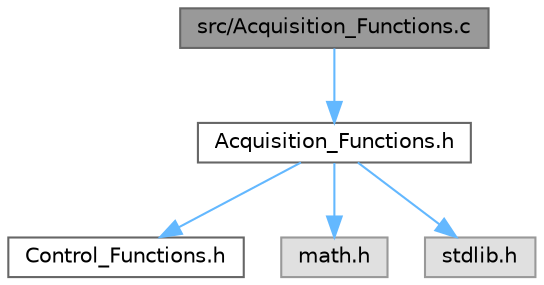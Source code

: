 digraph "src/Acquisition_Functions.c"
{
 // LATEX_PDF_SIZE
  bgcolor="transparent";
  edge [fontname=Helvetica,fontsize=10,labelfontname=Helvetica,labelfontsize=10];
  node [fontname=Helvetica,fontsize=10,shape=box,height=0.2,width=0.4];
  Node1 [label="src/Acquisition_Functions.c",height=0.2,width=0.4,color="gray40", fillcolor="grey60", style="filled", fontcolor="black",tooltip=" "];
  Node1 -> Node2 [color="steelblue1",style="solid"];
  Node2 [label="Acquisition_Functions.h",height=0.2,width=0.4,color="grey40", fillcolor="white", style="filled",URL="$_acquisition___functions_8h.html",tooltip="Acquisition functions, filters and transforms."];
  Node2 -> Node3 [color="steelblue1",style="solid"];
  Node3 [label="Control_Functions.h",height=0.2,width=0.4,color="grey40", fillcolor="white", style="filled",URL="$_control___functions_8h.html",tooltip="PSim Enabled control library."];
  Node2 -> Node4 [color="steelblue1",style="solid"];
  Node4 [label="math.h",height=0.2,width=0.4,color="grey60", fillcolor="#E0E0E0", style="filled",tooltip=" "];
  Node2 -> Node5 [color="steelblue1",style="solid"];
  Node5 [label="stdlib.h",height=0.2,width=0.4,color="grey60", fillcolor="#E0E0E0", style="filled",tooltip=" "];
}
